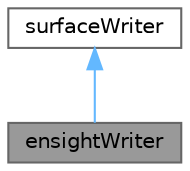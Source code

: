 digraph "ensightWriter"
{
 // LATEX_PDF_SIZE
  bgcolor="transparent";
  edge [fontname=Helvetica,fontsize=10,labelfontname=Helvetica,labelfontsize=10];
  node [fontname=Helvetica,fontsize=10,shape=box,height=0.2,width=0.4];
  Node1 [id="Node000001",label="ensightWriter",height=0.2,width=0.4,color="gray40", fillcolor="grey60", style="filled", fontcolor="black",tooltip="A surfaceWriter for Ensight format."];
  Node2 -> Node1 [id="edge1_Node000001_Node000002",dir="back",color="steelblue1",style="solid",tooltip=" "];
  Node2 [id="Node000002",label="surfaceWriter",height=0.2,width=0.4,color="gray40", fillcolor="white", style="filled",URL="$classFoam_1_1surfaceWriter.html",tooltip="Base class for surface writers."];
}

